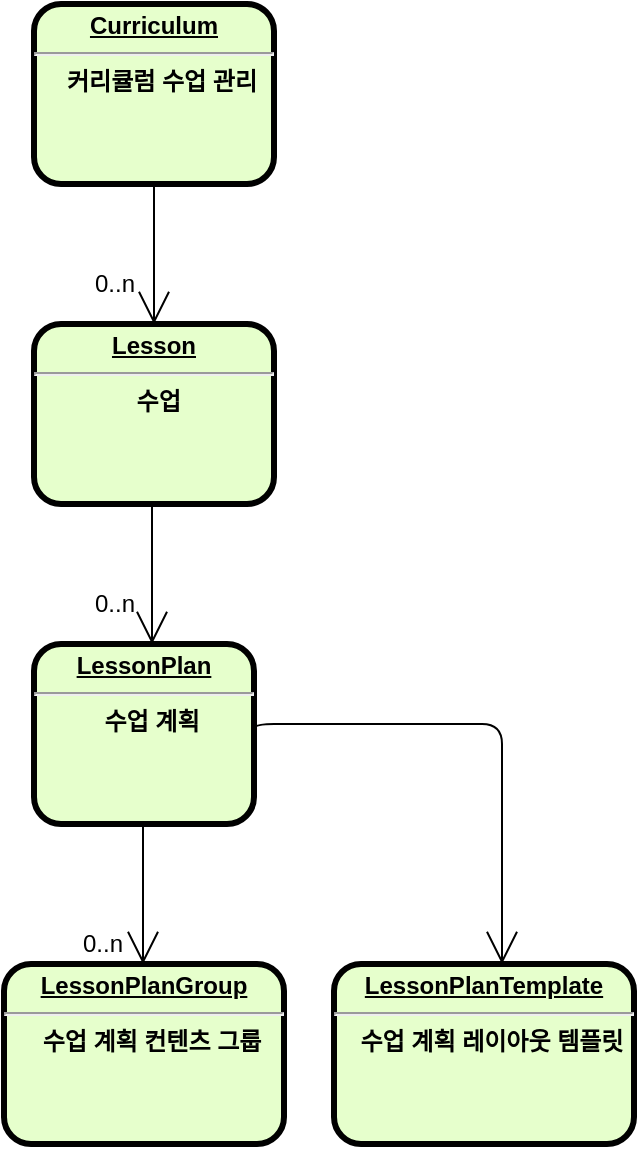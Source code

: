 <mxfile version="13.6.3" type="device"><diagram id="i4zp6cyh2qT_ijBwqAWS" name="Page-1"><mxGraphModel dx="1416" dy="698" grid="1" gridSize="10" guides="1" tooltips="1" connect="1" arrows="1" fold="1" page="1" pageScale="1" pageWidth="827" pageHeight="1169" math="0" shadow="0"><root><mxCell id="0"/><mxCell id="1" parent="0"/><mxCell id="-UQMEsqscnWBFA3kjHBD-1" value="&lt;p style=&quot;margin: 0px ; margin-top: 4px ; text-align: center ; text-decoration: underline&quot;&gt;&lt;strong&gt;Curriculum&lt;/strong&gt;&lt;/p&gt;&lt;hr&gt;&lt;p style=&quot;margin: 0px ; margin-left: 8px&quot;&gt;커리큘럼 수업 관리&lt;/p&gt;" style="verticalAlign=middle;align=center;overflow=fill;fontSize=12;fontFamily=Helvetica;html=1;rounded=1;fontStyle=1;strokeWidth=3;fillColor=#E6FFCC" vertex="1" parent="1"><mxGeometry x="380" y="40" width="120" height="90" as="geometry"/></mxCell><mxCell id="-UQMEsqscnWBFA3kjHBD-4" value="&lt;p style=&quot;margin: 0px ; margin-top: 4px ; text-align: center ; text-decoration: underline&quot;&gt;Lesson&lt;/p&gt;&lt;hr&gt;&lt;p style=&quot;margin: 0px ; margin-left: 8px&quot;&gt;수업&amp;nbsp;&lt;/p&gt;" style="verticalAlign=middle;align=center;overflow=fill;fontSize=12;fontFamily=Helvetica;html=1;rounded=1;fontStyle=1;strokeWidth=3;fillColor=#E6FFCC" vertex="1" parent="1"><mxGeometry x="380" y="200" width="120" height="90" as="geometry"/></mxCell><mxCell id="-UQMEsqscnWBFA3kjHBD-5" value="&lt;p style=&quot;margin: 0px ; margin-top: 4px ; text-align: center ; text-decoration: underline&quot;&gt;&lt;strong&gt;LessonPlan&lt;/strong&gt;&lt;/p&gt;&lt;hr&gt;&lt;p style=&quot;margin: 0px ; margin-left: 8px&quot;&gt;수업 계획&lt;/p&gt;" style="verticalAlign=middle;align=center;overflow=fill;fontSize=12;fontFamily=Helvetica;html=1;rounded=1;fontStyle=1;strokeWidth=3;fillColor=#E6FFCC" vertex="1" parent="1"><mxGeometry x="380" y="360" width="110" height="90" as="geometry"/></mxCell><mxCell id="-UQMEsqscnWBFA3kjHBD-16" value="&lt;p style=&quot;margin: 0px ; margin-top: 4px ; text-align: center ; text-decoration: underline&quot;&gt;&lt;strong&gt;LessonPlanGroup&lt;/strong&gt;&lt;/p&gt;&lt;hr&gt;&lt;p style=&quot;margin: 0px ; margin-left: 8px&quot;&gt;수업 계획 컨텐츠 그룹&lt;/p&gt;" style="verticalAlign=middle;align=center;overflow=fill;fontSize=12;fontFamily=Helvetica;html=1;rounded=1;fontStyle=1;strokeWidth=3;fillColor=#E6FFCC" vertex="1" parent="1"><mxGeometry x="365" y="520" width="140" height="90" as="geometry"/></mxCell><mxCell id="-UQMEsqscnWBFA3kjHBD-17" value="&lt;p style=&quot;margin: 0px ; margin-top: 4px ; text-align: center ; text-decoration: underline&quot;&gt;LessonPlanTemplate&lt;/p&gt;&lt;hr&gt;&lt;p style=&quot;margin: 0px ; margin-left: 8px&quot;&gt;수업 계획 레이아웃 템플릿&lt;/p&gt;" style="verticalAlign=middle;align=center;overflow=fill;fontSize=12;fontFamily=Helvetica;html=1;rounded=1;fontStyle=1;strokeWidth=3;fillColor=#E6FFCC" vertex="1" parent="1"><mxGeometry x="530" y="520" width="150" height="90" as="geometry"/></mxCell><mxCell id="-UQMEsqscnWBFA3kjHBD-21" value="" style="endArrow=none;html=1;endSize=12;startArrow=open;startSize=14;startFill=0;edgeStyle=orthogonalEdgeStyle;exitX=0.5;exitY=0;exitDx=0;exitDy=0;endFill=0;" edge="1" parent="1" source="-UQMEsqscnWBFA3kjHBD-4"><mxGeometry x="0.429" y="51" relative="1" as="geometry"><mxPoint x="280" y="130" as="sourcePoint"/><mxPoint x="440" y="130" as="targetPoint"/><Array as="points"><mxPoint x="440" y="150"/><mxPoint x="440" y="150"/></Array><mxPoint x="1" y="10" as="offset"/></mxGeometry></mxCell><mxCell id="-UQMEsqscnWBFA3kjHBD-26" value="0..n" style="text;html=1;align=center;verticalAlign=middle;resizable=0;points=[];autosize=1;" vertex="1" parent="1"><mxGeometry x="400" y="170" width="40" height="20" as="geometry"/></mxCell><mxCell id="-UQMEsqscnWBFA3kjHBD-29" value="0..n" style="text;html=1;align=center;verticalAlign=middle;resizable=0;points=[];autosize=1;" vertex="1" parent="1"><mxGeometry x="400" y="330" width="40" height="20" as="geometry"/></mxCell><mxCell id="-UQMEsqscnWBFA3kjHBD-30" value="0..n" style="text;html=1;align=center;verticalAlign=middle;resizable=0;points=[];autosize=1;" vertex="1" parent="1"><mxGeometry x="394" y="500" width="40" height="20" as="geometry"/></mxCell><mxCell id="-UQMEsqscnWBFA3kjHBD-31" value="" style="endArrow=none;html=1;endSize=12;startArrow=open;startSize=14;startFill=0;edgeStyle=orthogonalEdgeStyle;exitX=0.5;exitY=0;exitDx=0;exitDy=0;endFill=0;" edge="1" parent="1"><mxGeometry x="0.429" y="51" relative="1" as="geometry"><mxPoint x="439" y="360" as="sourcePoint"/><mxPoint x="439" y="290" as="targetPoint"/><Array as="points"><mxPoint x="439" y="310"/><mxPoint x="439" y="310"/></Array><mxPoint x="1" y="10" as="offset"/></mxGeometry></mxCell><mxCell id="-UQMEsqscnWBFA3kjHBD-32" value="" style="endArrow=none;html=1;endSize=12;startArrow=open;startSize=14;startFill=0;edgeStyle=orthogonalEdgeStyle;exitX=0.5;exitY=0;exitDx=0;exitDy=0;endFill=0;" edge="1" parent="1"><mxGeometry x="0.429" y="51" relative="1" as="geometry"><mxPoint x="434.5" y="520" as="sourcePoint"/><mxPoint x="434.5" y="450" as="targetPoint"/><Array as="points"><mxPoint x="434.5" y="470"/><mxPoint x="434.5" y="470"/></Array><mxPoint x="1" y="10" as="offset"/></mxGeometry></mxCell><mxCell id="-UQMEsqscnWBFA3kjHBD-33" value="" style="endArrow=none;html=1;endSize=12;startArrow=open;startSize=14;startFill=0;edgeStyle=orthogonalEdgeStyle;exitX=0.56;exitY=0;exitDx=0;exitDy=0;endFill=0;exitPerimeter=0;entryX=1;entryY=0.5;entryDx=0;entryDy=0;" edge="1" parent="1" source="-UQMEsqscnWBFA3kjHBD-17" target="-UQMEsqscnWBFA3kjHBD-5"><mxGeometry x="0.429" y="51" relative="1" as="geometry"><mxPoint x="489" y="470" as="sourcePoint"/><mxPoint x="489" y="400" as="targetPoint"/><Array as="points"><mxPoint x="614" y="400"/><mxPoint x="490" y="400"/></Array><mxPoint x="1" y="10" as="offset"/></mxGeometry></mxCell></root></mxGraphModel></diagram></mxfile>